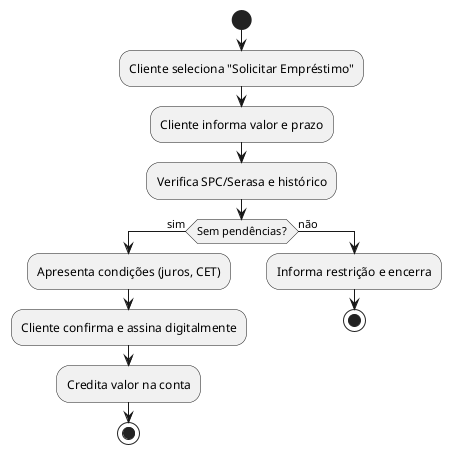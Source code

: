 @startuml Emprestimo
start
:Cliente seleciona "Solicitar Empréstimo";
:Cliente informa valor e prazo;
:Verifica SPC/Serasa e histórico;
if (Sem pendências?) then (sim)
  :Apresenta condições (juros, CET);
  :Cliente confirma e assina digitalmente;
  :Credita valor na conta;
  stop
else (não)
  :Informa restrição e encerra;
  stop
endif
@enduml